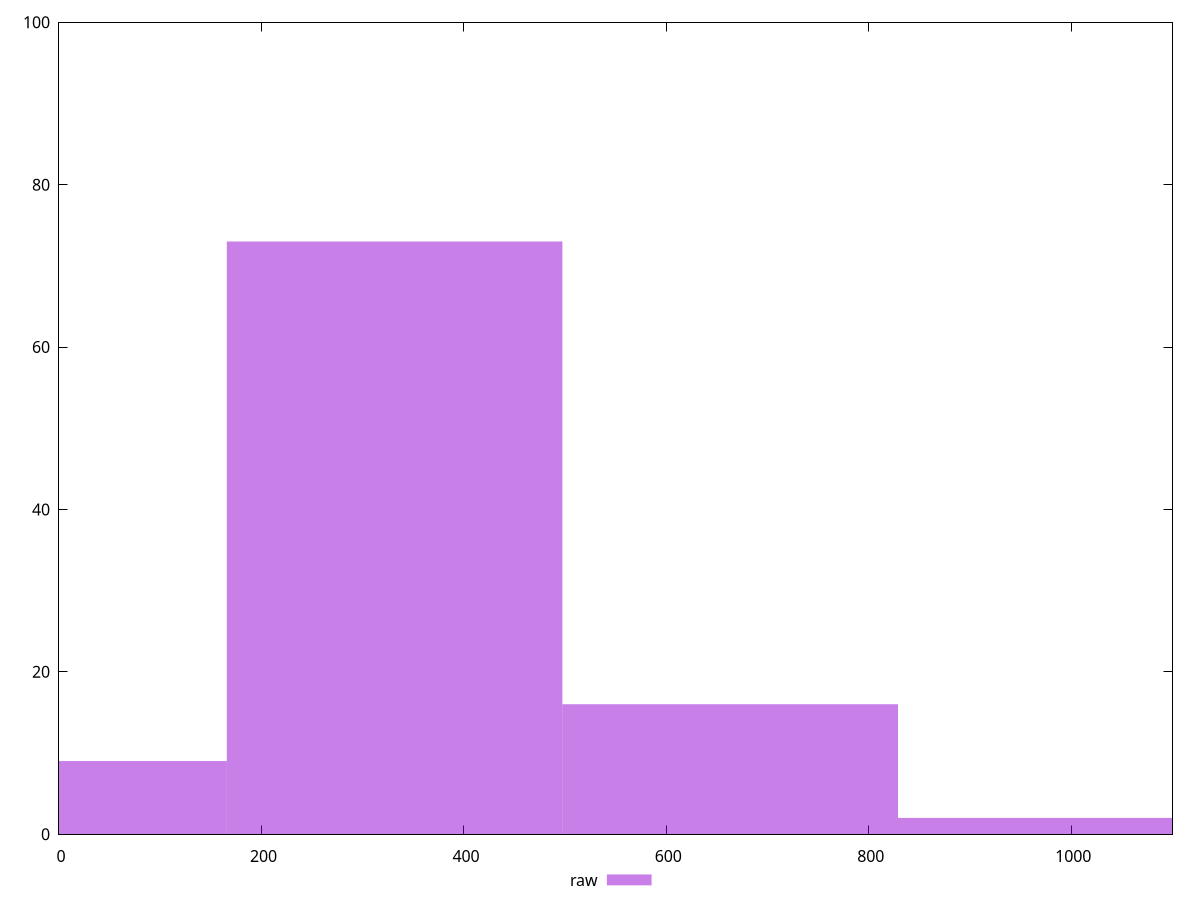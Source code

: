 reset

$raw <<EOF
663.0776019254687 16
0 9
331.53880096273434 73
994.6164028882031 2
EOF

set key outside below
set boxwidth 331.53880096273434
set xrange [0:1100]
set yrange [0:100]
set trange [0:100]
set style fill transparent solid 0.5 noborder
set terminal svg size 640, 490 enhanced background rgb 'white'
set output "reports/report_00028_2021-02-24T12-49-42.674Z/unused-css-rules/samples/astro/raw/histogram.svg"

plot $raw title "raw" with boxes

reset
